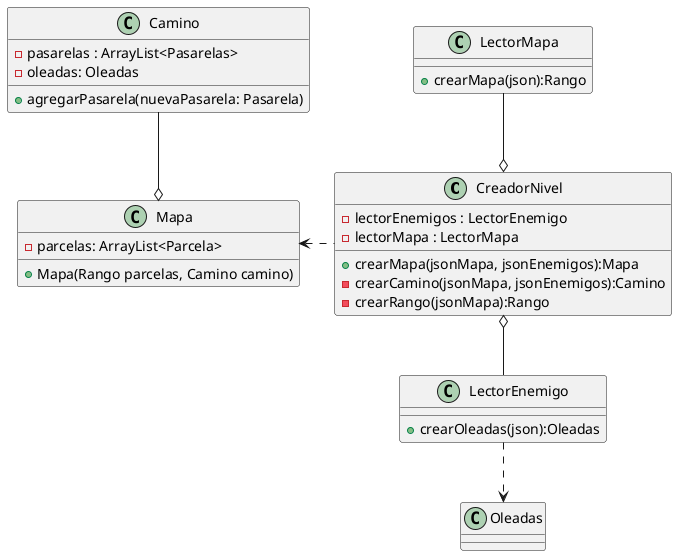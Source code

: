 @startuml

class CreadorNivel{
- lectorEnemigos : LectorEnemigo
- lectorMapa : LectorMapa

+ crearMapa(jsonMapa, jsonEnemigos):Mapa
- crearCamino(jsonMapa, jsonEnemigos):Camino
- crearRango(jsonMapa):Rango
}
class LectorMapa{
+crearMapa(json):Rango
}
class LectorEnemigo{
+crearOleadas(json):Oleadas
}

class Camino{
- pasarelas : ArrayList<Pasarelas>
- oleadas: Oleadas

+ agregarPasarela(nuevaPasarela: Pasarela)
}

class Oleadas{}

class Mapa{
-parcelas: ArrayList<Parcela>

+ Mapa(Rango parcelas, Camino camino)
}

LectorMapa --o CreadorNivel
CreadorNivel o-- LectorEnemigo
Camino --o Mapa
Mapa <. CreadorNivel
LectorEnemigo ..> Oleadas


@enduml